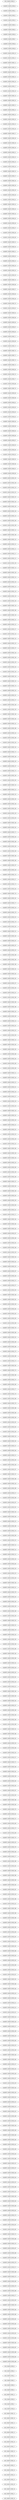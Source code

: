 graph GEO_GRAPH_DFS_R{
GEO_GRAPH_NODE_9 -- GILBERT_GRAPH_NODE_0;
GILBERT_GRAPH_NODE_0 -- GILBERT_GRAPH_NODE_1;
GILBERT_GRAPH_NODE_1 -- GILBERT_GRAPH_NODE_2;
GILBERT_GRAPH_NODE_2 -- GILBERT_GRAPH_NODE_3;
GILBERT_GRAPH_NODE_3 -- GILBERT_GRAPH_NODE_4;
GILBERT_GRAPH_NODE_4 -- GILBERT_GRAPH_NODE_5;
GILBERT_GRAPH_NODE_5 -- GILBERT_GRAPH_NODE_6;
GILBERT_GRAPH_NODE_6 -- GILBERT_GRAPH_NODE_7;
GILBERT_GRAPH_NODE_7 -- GILBERT_GRAPH_NODE_8;
GILBERT_GRAPH_NODE_8 -- GILBERT_GRAPH_NODE_9;
GILBERT_GRAPH_NODE_9 -- GILBERT_GRAPH_NODE_10;
GILBERT_GRAPH_NODE_10 -- GILBERT_GRAPH_NODE_11;
GILBERT_GRAPH_NODE_11 -- GILBERT_GRAPH_NODE_12;
GILBERT_GRAPH_NODE_12 -- GILBERT_GRAPH_NODE_13;
GILBERT_GRAPH_NODE_13 -- GILBERT_GRAPH_NODE_14;
GILBERT_GRAPH_NODE_14 -- GILBERT_GRAPH_NODE_15;
GILBERT_GRAPH_NODE_15 -- GILBERT_GRAPH_NODE_16;
GILBERT_GRAPH_NODE_16 -- GILBERT_GRAPH_NODE_17;
GILBERT_GRAPH_NODE_17 -- GILBERT_GRAPH_NODE_18;
GILBERT_GRAPH_NODE_18 -- GILBERT_GRAPH_NODE_19;
GILBERT_GRAPH_NODE_19 -- GILBERT_GRAPH_NODE_20;
GILBERT_GRAPH_NODE_20 -- GILBERT_GRAPH_NODE_21;
GILBERT_GRAPH_NODE_21 -- GILBERT_GRAPH_NODE_22;
GILBERT_GRAPH_NODE_22 -- GILBERT_GRAPH_NODE_23;
GILBERT_GRAPH_NODE_23 -- GILBERT_GRAPH_NODE_24;
GILBERT_GRAPH_NODE_24 -- GILBERT_GRAPH_NODE_25;
GILBERT_GRAPH_NODE_25 -- GILBERT_GRAPH_NODE_26;
GILBERT_GRAPH_NODE_26 -- GILBERT_GRAPH_NODE_27;
GILBERT_GRAPH_NODE_27 -- GILBERT_GRAPH_NODE_28;
GILBERT_GRAPH_NODE_28 -- GILBERT_GRAPH_NODE_29;
GILBERT_GRAPH_NODE_29 -- GILBERT_GRAPH_NODE_30;
GILBERT_GRAPH_NODE_30 -- GILBERT_GRAPH_NODE_31;
GILBERT_GRAPH_NODE_31 -- GILBERT_GRAPH_NODE_32;
GILBERT_GRAPH_NODE_32 -- GILBERT_GRAPH_NODE_33;
GILBERT_GRAPH_NODE_33 -- GILBERT_GRAPH_NODE_34;
GILBERT_GRAPH_NODE_34 -- GILBERT_GRAPH_NODE_35;
GILBERT_GRAPH_NODE_35 -- GILBERT_GRAPH_NODE_37;
GILBERT_GRAPH_NODE_37 -- GILBERT_GRAPH_NODE_36;
GILBERT_GRAPH_NODE_36 -- GILBERT_GRAPH_NODE_38;
GILBERT_GRAPH_NODE_38 -- GILBERT_GRAPH_NODE_39;
GILBERT_GRAPH_NODE_39 -- GILBERT_GRAPH_NODE_40;
GILBERT_GRAPH_NODE_40 -- GILBERT_GRAPH_NODE_41;
GILBERT_GRAPH_NODE_41 -- GILBERT_GRAPH_NODE_42;
GILBERT_GRAPH_NODE_42 -- GILBERT_GRAPH_NODE_43;
GILBERT_GRAPH_NODE_43 -- GILBERT_GRAPH_NODE_44;
GILBERT_GRAPH_NODE_44 -- GILBERT_GRAPH_NODE_45;
GILBERT_GRAPH_NODE_45 -- GILBERT_GRAPH_NODE_46;
GILBERT_GRAPH_NODE_46 -- GILBERT_GRAPH_NODE_47;
GILBERT_GRAPH_NODE_47 -- GILBERT_GRAPH_NODE_49;
GILBERT_GRAPH_NODE_49 -- GILBERT_GRAPH_NODE_48;
GILBERT_GRAPH_NODE_48 -- GILBERT_GRAPH_NODE_52;
GILBERT_GRAPH_NODE_52 -- GILBERT_GRAPH_NODE_50;
GILBERT_GRAPH_NODE_50 -- GILBERT_GRAPH_NODE_51;
GILBERT_GRAPH_NODE_51 -- GILBERT_GRAPH_NODE_63;
GILBERT_GRAPH_NODE_63 -- GILBERT_GRAPH_NODE_53;
GILBERT_GRAPH_NODE_53 -- GILBERT_GRAPH_NODE_59;
GILBERT_GRAPH_NODE_59 -- GILBERT_GRAPH_NODE_54;
GILBERT_GRAPH_NODE_54 -- GILBERT_GRAPH_NODE_56;
GILBERT_GRAPH_NODE_56 -- GILBERT_GRAPH_NODE_55;
GILBERT_GRAPH_NODE_55 -- GILBERT_GRAPH_NODE_68;
GILBERT_GRAPH_NODE_68 -- GILBERT_GRAPH_NODE_57;
GILBERT_GRAPH_NODE_57 -- GILBERT_GRAPH_NODE_60;
GILBERT_GRAPH_NODE_60 -- GILBERT_GRAPH_NODE_58;
GILBERT_GRAPH_NODE_58 -- GILBERT_GRAPH_NODE_78;
GILBERT_GRAPH_NODE_78 -- GILBERT_GRAPH_NODE_61;
GILBERT_GRAPH_NODE_61 -- GILBERT_GRAPH_NODE_62;
GILBERT_GRAPH_NODE_62 -- GILBERT_GRAPH_NODE_69;
GILBERT_GRAPH_NODE_69 -- GILBERT_GRAPH_NODE_64;
GILBERT_GRAPH_NODE_64 -- GILBERT_GRAPH_NODE_67;
GILBERT_GRAPH_NODE_67 -- GILBERT_GRAPH_NODE_65;
GILBERT_GRAPH_NODE_65 -- GILBERT_GRAPH_NODE_71;
GILBERT_GRAPH_NODE_71 -- GILBERT_GRAPH_NODE_66;
GILBERT_GRAPH_NODE_66 -- GILBERT_GRAPH_NODE_75;
GILBERT_GRAPH_NODE_75 -- GILBERT_GRAPH_NODE_70;
GILBERT_GRAPH_NODE_70 -- GILBERT_GRAPH_NODE_72;
GILBERT_GRAPH_NODE_72 -- GILBERT_GRAPH_NODE_74;
GILBERT_GRAPH_NODE_74 -- GILBERT_GRAPH_NODE_73;
GILBERT_GRAPH_NODE_73 -- GILBERT_GRAPH_NODE_94;
GILBERT_GRAPH_NODE_94 -- GILBERT_GRAPH_NODE_76;
GILBERT_GRAPH_NODE_76 -- GILBERT_GRAPH_NODE_77;
GILBERT_GRAPH_NODE_77 -- GILBERT_GRAPH_NODE_88;
GILBERT_GRAPH_NODE_88 -- GILBERT_GRAPH_NODE_79;
GILBERT_GRAPH_NODE_79 -- GILBERT_GRAPH_NODE_80;
GILBERT_GRAPH_NODE_80 -- GILBERT_GRAPH_NODE_96;
GILBERT_GRAPH_NODE_96 -- GILBERT_GRAPH_NODE_81;
GILBERT_GRAPH_NODE_81 -- GILBERT_GRAPH_NODE_83;
GILBERT_GRAPH_NODE_83 -- GILBERT_GRAPH_NODE_82;
GILBERT_GRAPH_NODE_82 -- GILBERT_GRAPH_NODE_91;
GILBERT_GRAPH_NODE_91 -- GILBERT_GRAPH_NODE_84;
GILBERT_GRAPH_NODE_84 -- GILBERT_GRAPH_NODE_89;
GILBERT_GRAPH_NODE_89 -- GILBERT_GRAPH_NODE_85;
GILBERT_GRAPH_NODE_85 -- GILBERT_GRAPH_NODE_86;
GILBERT_GRAPH_NODE_86 -- GILBERT_GRAPH_NODE_87;
GILBERT_GRAPH_NODE_87 -- GILBERT_GRAPH_NODE_95;
GILBERT_GRAPH_NODE_95 -- GILBERT_GRAPH_NODE_90;
GILBERT_GRAPH_NODE_90 -- GILBERT_GRAPH_NODE_92;
GILBERT_GRAPH_NODE_92 -- GILBERT_GRAPH_NODE_93;
GILBERT_GRAPH_NODE_93 -- GILBERT_GRAPH_NODE_98;
GILBERT_GRAPH_NODE_98 -- GILBERT_GRAPH_NODE_97;
GILBERT_GRAPH_NODE_97 -- GILBERT_GRAPH_NODE_99;
GILBERT_GRAPH_NODE_99 -- GILBERT_GRAPH_NODE_102;
GILBERT_GRAPH_NODE_102 -- GILBERT_GRAPH_NODE_100;
GILBERT_GRAPH_NODE_100 -- GILBERT_GRAPH_NODE_123;
GILBERT_GRAPH_NODE_123 -- GILBERT_GRAPH_NODE_101;
GILBERT_GRAPH_NODE_101 -- GILBERT_GRAPH_NODE_107;
GILBERT_GRAPH_NODE_107 -- GILBERT_GRAPH_NODE_103;
GILBERT_GRAPH_NODE_103 -- GILBERT_GRAPH_NODE_105;
GILBERT_GRAPH_NODE_105 -- GILBERT_GRAPH_NODE_104;
GILBERT_GRAPH_NODE_104 -- GILBERT_GRAPH_NODE_153;
GILBERT_GRAPH_NODE_153 -- GILBERT_GRAPH_NODE_106;
GILBERT_GRAPH_NODE_106 -- GILBERT_GRAPH_NODE_108;
GILBERT_GRAPH_NODE_108 -- GILBERT_GRAPH_NODE_121;
GILBERT_GRAPH_NODE_121 -- GILBERT_GRAPH_NODE_109;
GILBERT_GRAPH_NODE_109 -- GILBERT_GRAPH_NODE_110;
GILBERT_GRAPH_NODE_110 -- GILBERT_GRAPH_NODE_151;
GILBERT_GRAPH_NODE_151 -- GILBERT_GRAPH_NODE_111;
GILBERT_GRAPH_NODE_111 -- GILBERT_GRAPH_NODE_117;
GILBERT_GRAPH_NODE_117 -- GILBERT_GRAPH_NODE_112;
GILBERT_GRAPH_NODE_112 -- GILBERT_GRAPH_NODE_136;
GILBERT_GRAPH_NODE_136 -- GILBERT_GRAPH_NODE_113;
GILBERT_GRAPH_NODE_113 -- GILBERT_GRAPH_NODE_128;
GILBERT_GRAPH_NODE_128 -- GILBERT_GRAPH_NODE_114;
GILBERT_GRAPH_NODE_114 -- GILBERT_GRAPH_NODE_154;
GILBERT_GRAPH_NODE_154 -- GILBERT_GRAPH_NODE_115;
GILBERT_GRAPH_NODE_115 -- GILBERT_GRAPH_NODE_119;
GILBERT_GRAPH_NODE_119 -- GILBERT_GRAPH_NODE_116;
GILBERT_GRAPH_NODE_116 -- GILBERT_GRAPH_NODE_156;
GILBERT_GRAPH_NODE_156 -- GILBERT_GRAPH_NODE_118;
GILBERT_GRAPH_NODE_118 -- GILBERT_GRAPH_NODE_186;
GILBERT_GRAPH_NODE_186 -- GILBERT_GRAPH_NODE_120;
GILBERT_GRAPH_NODE_120 -- GILBERT_GRAPH_NODE_131;
GILBERT_GRAPH_NODE_131 -- GILBERT_GRAPH_NODE_122;
GILBERT_GRAPH_NODE_122 -- GILBERT_GRAPH_NODE_127;
GILBERT_GRAPH_NODE_127 -- GILBERT_GRAPH_NODE_124;
GILBERT_GRAPH_NODE_124 -- GILBERT_GRAPH_NODE_133;
GILBERT_GRAPH_NODE_133 -- GILBERT_GRAPH_NODE_125;
GILBERT_GRAPH_NODE_125 -- GILBERT_GRAPH_NODE_157;
GILBERT_GRAPH_NODE_157 -- GILBERT_GRAPH_NODE_126;
GILBERT_GRAPH_NODE_126 -- GILBERT_GRAPH_NODE_138;
GILBERT_GRAPH_NODE_138 -- GILBERT_GRAPH_NODE_129;
GILBERT_GRAPH_NODE_129 -- GILBERT_GRAPH_NODE_143;
GILBERT_GRAPH_NODE_143 -- GILBERT_GRAPH_NODE_130;
GILBERT_GRAPH_NODE_130 -- GILBERT_GRAPH_NODE_134;
GILBERT_GRAPH_NODE_134 -- GILBERT_GRAPH_NODE_132;
GILBERT_GRAPH_NODE_132 -- GILBERT_GRAPH_NODE_174;
GILBERT_GRAPH_NODE_174 -- GILBERT_GRAPH_NODE_135;
GILBERT_GRAPH_NODE_135 -- GILBERT_GRAPH_NODE_161;
GILBERT_GRAPH_NODE_161 -- GILBERT_GRAPH_NODE_137;
GILBERT_GRAPH_NODE_137 -- GILBERT_GRAPH_NODE_149;
GILBERT_GRAPH_NODE_149 -- GILBERT_GRAPH_NODE_139;
GILBERT_GRAPH_NODE_139 -- GILBERT_GRAPH_NODE_140;
GILBERT_GRAPH_NODE_140 -- GILBERT_GRAPH_NODE_165;
GILBERT_GRAPH_NODE_165 -- GILBERT_GRAPH_NODE_141;
GILBERT_GRAPH_NODE_141 -- GILBERT_GRAPH_NODE_188;
GILBERT_GRAPH_NODE_188 -- GILBERT_GRAPH_NODE_142;
GILBERT_GRAPH_NODE_142 -- GILBERT_GRAPH_NODE_169;
GILBERT_GRAPH_NODE_169 -- GILBERT_GRAPH_NODE_144;
GILBERT_GRAPH_NODE_144 -- GILBERT_GRAPH_NODE_145;
GILBERT_GRAPH_NODE_145 -- GILBERT_GRAPH_NODE_172;
GILBERT_GRAPH_NODE_172 -- GILBERT_GRAPH_NODE_146;
GILBERT_GRAPH_NODE_146 -- GILBERT_GRAPH_NODE_150;
GILBERT_GRAPH_NODE_150 -- GILBERT_GRAPH_NODE_147;
GILBERT_GRAPH_NODE_147 -- GILBERT_GRAPH_NODE_175;
GILBERT_GRAPH_NODE_175 -- GILBERT_GRAPH_NODE_148;
GILBERT_GRAPH_NODE_148 -- GILBERT_GRAPH_NODE_185;
GILBERT_GRAPH_NODE_185 -- GILBERT_GRAPH_NODE_152;
GILBERT_GRAPH_NODE_152 -- GILBERT_GRAPH_NODE_213;
GILBERT_GRAPH_NODE_213 -- GILBERT_GRAPH_NODE_155;
GILBERT_GRAPH_NODE_155 -- GILBERT_GRAPH_NODE_193;
GILBERT_GRAPH_NODE_193 -- GILBERT_GRAPH_NODE_158;
GILBERT_GRAPH_NODE_158 -- GILBERT_GRAPH_NODE_194;
GILBERT_GRAPH_NODE_194 -- GILBERT_GRAPH_NODE_159;
GILBERT_GRAPH_NODE_159 -- GILBERT_GRAPH_NODE_203;
GILBERT_GRAPH_NODE_203 -- GILBERT_GRAPH_NODE_160;
GILBERT_GRAPH_NODE_160 -- GILBERT_GRAPH_NODE_162;
GILBERT_GRAPH_NODE_162 -- GILBERT_GRAPH_NODE_171;
GILBERT_GRAPH_NODE_171 -- GILBERT_GRAPH_NODE_163;
GILBERT_GRAPH_NODE_163 -- GILBERT_GRAPH_NODE_168;
GILBERT_GRAPH_NODE_168 -- GILBERT_GRAPH_NODE_164;
GILBERT_GRAPH_NODE_164 -- GILBERT_GRAPH_NODE_184;
GILBERT_GRAPH_NODE_184 -- GILBERT_GRAPH_NODE_166;
GILBERT_GRAPH_NODE_166 -- GILBERT_GRAPH_NODE_180;
GILBERT_GRAPH_NODE_180 -- GILBERT_GRAPH_NODE_167;
GILBERT_GRAPH_NODE_167 -- GILBERT_GRAPH_NODE_230;
GILBERT_GRAPH_NODE_230 -- GILBERT_GRAPH_NODE_170;
GILBERT_GRAPH_NODE_170 -- GILBERT_GRAPH_NODE_217;
GILBERT_GRAPH_NODE_217 -- GILBERT_GRAPH_NODE_173;
GILBERT_GRAPH_NODE_173 -- GILBERT_GRAPH_NODE_243;
GILBERT_GRAPH_NODE_243 -- GILBERT_GRAPH_NODE_176;
GILBERT_GRAPH_NODE_176 -- GILBERT_GRAPH_NODE_181;
GILBERT_GRAPH_NODE_181 -- GILBERT_GRAPH_NODE_177;
GILBERT_GRAPH_NODE_177 -- GILBERT_GRAPH_NODE_210;
GILBERT_GRAPH_NODE_210 -- GILBERT_GRAPH_NODE_178;
GILBERT_GRAPH_NODE_178 -- GILBERT_GRAPH_NODE_232;
GILBERT_GRAPH_NODE_232 -- GILBERT_GRAPH_NODE_179;
GILBERT_GRAPH_NODE_179 -- GILBERT_GRAPH_NODE_182;
GILBERT_GRAPH_NODE_182 -- GILBERT_GRAPH_NODE_231;
GILBERT_GRAPH_NODE_231 -- GILBERT_GRAPH_NODE_183;
GILBERT_GRAPH_NODE_183 -- GILBERT_GRAPH_NODE_207;
GILBERT_GRAPH_NODE_207 -- GILBERT_GRAPH_NODE_187;
GILBERT_GRAPH_NODE_187 -- GILBERT_GRAPH_NODE_252;
GILBERT_GRAPH_NODE_252 -- GILBERT_GRAPH_NODE_189;
GILBERT_GRAPH_NODE_189 -- GILBERT_GRAPH_NODE_190;
GILBERT_GRAPH_NODE_190 -- GILBERT_GRAPH_NODE_199;
GILBERT_GRAPH_NODE_199 -- GILBERT_GRAPH_NODE_191;
GILBERT_GRAPH_NODE_191 -- GILBERT_GRAPH_NODE_202;
GILBERT_GRAPH_NODE_202 -- GILBERT_GRAPH_NODE_192;
GILBERT_GRAPH_NODE_192 -- GILBERT_GRAPH_NODE_197;
GILBERT_GRAPH_NODE_197 -- GILBERT_GRAPH_NODE_195;
GILBERT_GRAPH_NODE_195 -- GILBERT_GRAPH_NODE_247;
GILBERT_GRAPH_NODE_247 -- GILBERT_GRAPH_NODE_196;
GILBERT_GRAPH_NODE_196 -- GILBERT_GRAPH_NODE_206;
GILBERT_GRAPH_NODE_206 -- GILBERT_GRAPH_NODE_198;
GILBERT_GRAPH_NODE_198 -- GILBERT_GRAPH_NODE_235;
GILBERT_GRAPH_NODE_235 -- GILBERT_GRAPH_NODE_200;
GILBERT_GRAPH_NODE_200 -- GILBERT_GRAPH_NODE_214;
GILBERT_GRAPH_NODE_214 -- GILBERT_GRAPH_NODE_201;
GILBERT_GRAPH_NODE_201 -- GILBERT_GRAPH_NODE_222;
GILBERT_GRAPH_NODE_222 -- GILBERT_GRAPH_NODE_204;
GILBERT_GRAPH_NODE_204 -- GILBERT_GRAPH_NODE_215;
GILBERT_GRAPH_NODE_215 -- GILBERT_GRAPH_NODE_205;
GILBERT_GRAPH_NODE_205 -- GILBERT_GRAPH_NODE_226;
GILBERT_GRAPH_NODE_226 -- GILBERT_GRAPH_NODE_208;
GILBERT_GRAPH_NODE_208 -- GILBERT_GRAPH_NODE_250;
GILBERT_GRAPH_NODE_250 -- GILBERT_GRAPH_NODE_209;
GILBERT_GRAPH_NODE_209 -- GILBERT_GRAPH_NODE_240;
GILBERT_GRAPH_NODE_240 -- GILBERT_GRAPH_NODE_211;
GILBERT_GRAPH_NODE_211 -- GILBERT_GRAPH_NODE_224;
GILBERT_GRAPH_NODE_224 -- GILBERT_GRAPH_NODE_212;
GILBERT_GRAPH_NODE_212 -- GILBERT_GRAPH_NODE_251;
GILBERT_GRAPH_NODE_251 -- GILBERT_GRAPH_NODE_216;
GILBERT_GRAPH_NODE_216 -- GILBERT_GRAPH_NODE_227;
GILBERT_GRAPH_NODE_227 -- GILBERT_GRAPH_NODE_218;
GILBERT_GRAPH_NODE_218 -- GILBERT_GRAPH_NODE_324;
GILBERT_GRAPH_NODE_324 -- GILBERT_GRAPH_NODE_219;
GILBERT_GRAPH_NODE_219 -- GILBERT_GRAPH_NODE_242;
GILBERT_GRAPH_NODE_242 -- GILBERT_GRAPH_NODE_220;
GILBERT_GRAPH_NODE_220 -- GILBERT_GRAPH_NODE_221;
GILBERT_GRAPH_NODE_221 -- GILBERT_GRAPH_NODE_253;
GILBERT_GRAPH_NODE_253 -- GILBERT_GRAPH_NODE_223;
GILBERT_GRAPH_NODE_223 -- GILBERT_GRAPH_NODE_229;
GILBERT_GRAPH_NODE_229 -- GILBERT_GRAPH_NODE_225;
GILBERT_GRAPH_NODE_225 -- GILBERT_GRAPH_NODE_284;
GILBERT_GRAPH_NODE_284 -- GILBERT_GRAPH_NODE_228;
GILBERT_GRAPH_NODE_228 -- GILBERT_GRAPH_NODE_234;
GILBERT_GRAPH_NODE_234 -- GILBERT_GRAPH_NODE_233;
GILBERT_GRAPH_NODE_233 -- GILBERT_GRAPH_NODE_260;
GILBERT_GRAPH_NODE_260 -- GILBERT_GRAPH_NODE_236;
GILBERT_GRAPH_NODE_236 -- GILBERT_GRAPH_NODE_249;
GILBERT_GRAPH_NODE_249 -- GILBERT_GRAPH_NODE_237;
GILBERT_GRAPH_NODE_237 -- GILBERT_GRAPH_NODE_265;
GILBERT_GRAPH_NODE_265 -- GILBERT_GRAPH_NODE_238;
GILBERT_GRAPH_NODE_238 -- GILBERT_GRAPH_NODE_303;
GILBERT_GRAPH_NODE_303 -- GILBERT_GRAPH_NODE_239;
GILBERT_GRAPH_NODE_239 -- GILBERT_GRAPH_NODE_264;
GILBERT_GRAPH_NODE_264 -- GILBERT_GRAPH_NODE_241;
GILBERT_GRAPH_NODE_241 -- GILBERT_GRAPH_NODE_271;
GILBERT_GRAPH_NODE_271 -- GILBERT_GRAPH_NODE_244;
GILBERT_GRAPH_NODE_244 -- GILBERT_GRAPH_NODE_285;
GILBERT_GRAPH_NODE_285 -- GILBERT_GRAPH_NODE_245;
GILBERT_GRAPH_NODE_245 -- GILBERT_GRAPH_NODE_267;
GILBERT_GRAPH_NODE_267 -- GILBERT_GRAPH_NODE_246;
GILBERT_GRAPH_NODE_246 -- GILBERT_GRAPH_NODE_291;
GILBERT_GRAPH_NODE_291 -- GILBERT_GRAPH_NODE_248;
GILBERT_GRAPH_NODE_248 -- GILBERT_GRAPH_NODE_334;
GILBERT_GRAPH_NODE_334 -- GILBERT_GRAPH_NODE_254;
GILBERT_GRAPH_NODE_254 -- GILBERT_GRAPH_NODE_261;
GILBERT_GRAPH_NODE_261 -- GILBERT_GRAPH_NODE_255;
GILBERT_GRAPH_NODE_255 -- GILBERT_GRAPH_NODE_287;
GILBERT_GRAPH_NODE_287 -- GILBERT_GRAPH_NODE_256;
GILBERT_GRAPH_NODE_256 -- GILBERT_GRAPH_NODE_272;
GILBERT_GRAPH_NODE_272 -- GILBERT_GRAPH_NODE_257;
GILBERT_GRAPH_NODE_257 -- GILBERT_GRAPH_NODE_305;
GILBERT_GRAPH_NODE_305 -- GILBERT_GRAPH_NODE_258;
GILBERT_GRAPH_NODE_258 -- GILBERT_GRAPH_NODE_262;
GILBERT_GRAPH_NODE_262 -- GILBERT_GRAPH_NODE_259;
GILBERT_GRAPH_NODE_259 -- GILBERT_GRAPH_NODE_282;
GILBERT_GRAPH_NODE_282 -- GILBERT_GRAPH_NODE_263;
GILBERT_GRAPH_NODE_263 -- GILBERT_GRAPH_NODE_293;
GILBERT_GRAPH_NODE_293 -- GILBERT_GRAPH_NODE_266;
GILBERT_GRAPH_NODE_266 -- GILBERT_GRAPH_NODE_276;
GILBERT_GRAPH_NODE_276 -- GILBERT_GRAPH_NODE_268;
GILBERT_GRAPH_NODE_268 -- GILBERT_GRAPH_NODE_332;
GILBERT_GRAPH_NODE_332 -- GILBERT_GRAPH_NODE_269;
GILBERT_GRAPH_NODE_269 -- GILBERT_GRAPH_NODE_286;
GILBERT_GRAPH_NODE_286 -- GILBERT_GRAPH_NODE_270;
GILBERT_GRAPH_NODE_270 -- GILBERT_GRAPH_NODE_289;
GILBERT_GRAPH_NODE_289 -- GILBERT_GRAPH_NODE_273;
GILBERT_GRAPH_NODE_273 -- GILBERT_GRAPH_NODE_365;
GILBERT_GRAPH_NODE_365 -- GILBERT_GRAPH_NODE_274;
GILBERT_GRAPH_NODE_274 -- GILBERT_GRAPH_NODE_296;
GILBERT_GRAPH_NODE_296 -- GILBERT_GRAPH_NODE_275;
GILBERT_GRAPH_NODE_275 -- GILBERT_GRAPH_NODE_290;
GILBERT_GRAPH_NODE_290 -- GILBERT_GRAPH_NODE_277;
GILBERT_GRAPH_NODE_277 -- GILBERT_GRAPH_NODE_278;
GILBERT_GRAPH_NODE_278 -- GILBERT_GRAPH_NODE_308;
GILBERT_GRAPH_NODE_308 -- GILBERT_GRAPH_NODE_279;
GILBERT_GRAPH_NODE_279 -- GILBERT_GRAPH_NODE_288;
GILBERT_GRAPH_NODE_288 -- GILBERT_GRAPH_NODE_280;
GILBERT_GRAPH_NODE_280 -- GILBERT_GRAPH_NODE_336;
GILBERT_GRAPH_NODE_336 -- GILBERT_GRAPH_NODE_281;
GILBERT_GRAPH_NODE_281 -- GILBERT_GRAPH_NODE_302;
GILBERT_GRAPH_NODE_302 -- GILBERT_GRAPH_NODE_283;
GILBERT_GRAPH_NODE_283 -- GILBERT_GRAPH_NODE_310;
GILBERT_GRAPH_NODE_310 -- GILBERT_GRAPH_NODE_292;
GILBERT_GRAPH_NODE_292 -- GILBERT_GRAPH_NODE_327;
GILBERT_GRAPH_NODE_327 -- GILBERT_GRAPH_NODE_294;
GILBERT_GRAPH_NODE_294 -- GILBERT_GRAPH_NODE_311;
GILBERT_GRAPH_NODE_311 -- GILBERT_GRAPH_NODE_295;
GILBERT_GRAPH_NODE_295 -- GILBERT_GRAPH_NODE_328;
GILBERT_GRAPH_NODE_328 -- GILBERT_GRAPH_NODE_297;
GILBERT_GRAPH_NODE_297 -- GILBERT_GRAPH_NODE_337;
GILBERT_GRAPH_NODE_337 -- GILBERT_GRAPH_NODE_298;
GILBERT_GRAPH_NODE_298 -- GILBERT_GRAPH_NODE_318;
GILBERT_GRAPH_NODE_318 -- GILBERT_GRAPH_NODE_299;
GILBERT_GRAPH_NODE_299 -- GILBERT_GRAPH_NODE_317;
GILBERT_GRAPH_NODE_317 -- GILBERT_GRAPH_NODE_300;
GILBERT_GRAPH_NODE_300 -- GILBERT_GRAPH_NODE_307;
GILBERT_GRAPH_NODE_307 -- GILBERT_GRAPH_NODE_301;
GILBERT_GRAPH_NODE_301 -- GILBERT_GRAPH_NODE_335;
GILBERT_GRAPH_NODE_335 -- GILBERT_GRAPH_NODE_304;
GILBERT_GRAPH_NODE_304 -- GILBERT_GRAPH_NODE_315;
GILBERT_GRAPH_NODE_315 -- GILBERT_GRAPH_NODE_306;
GILBERT_GRAPH_NODE_306 -- GILBERT_GRAPH_NODE_374;
GILBERT_GRAPH_NODE_374 -- GILBERT_GRAPH_NODE_309;
GILBERT_GRAPH_NODE_309 -- GILBERT_GRAPH_NODE_322;
GILBERT_GRAPH_NODE_322 -- GILBERT_GRAPH_NODE_312;
GILBERT_GRAPH_NODE_312 -- GILBERT_GRAPH_NODE_314;
GILBERT_GRAPH_NODE_314 -- GILBERT_GRAPH_NODE_313;
GILBERT_GRAPH_NODE_313 -- GILBERT_GRAPH_NODE_316;
GILBERT_GRAPH_NODE_316 -- GILBERT_GRAPH_NODE_405;
GILBERT_GRAPH_NODE_405 -- GILBERT_GRAPH_NODE_319;
GILBERT_GRAPH_NODE_319 -- GILBERT_GRAPH_NODE_323;
GILBERT_GRAPH_NODE_323 -- GILBERT_GRAPH_NODE_320;
GILBERT_GRAPH_NODE_320 -- GILBERT_GRAPH_NODE_326;
GILBERT_GRAPH_NODE_326 -- GILBERT_GRAPH_NODE_321;
GILBERT_GRAPH_NODE_321 -- GILBERT_GRAPH_NODE_378;
GILBERT_GRAPH_NODE_378 -- GILBERT_GRAPH_NODE_325;
GILBERT_GRAPH_NODE_325 -- GILBERT_GRAPH_NODE_350;
GILBERT_GRAPH_NODE_350 -- GILBERT_GRAPH_NODE_329;
GILBERT_GRAPH_NODE_329 -- GILBERT_GRAPH_NODE_348;
GILBERT_GRAPH_NODE_348 -- GILBERT_GRAPH_NODE_330;
GILBERT_GRAPH_NODE_330 -- GILBERT_GRAPH_NODE_353;
GILBERT_GRAPH_NODE_353 -- GILBERT_GRAPH_NODE_331;
GILBERT_GRAPH_NODE_331 -- GILBERT_GRAPH_NODE_379;
GILBERT_GRAPH_NODE_379 -- GILBERT_GRAPH_NODE_333;
GILBERT_GRAPH_NODE_333 -- GILBERT_GRAPH_NODE_339;
GILBERT_GRAPH_NODE_339 -- GILBERT_GRAPH_NODE_338;
GILBERT_GRAPH_NODE_338 -- GILBERT_GRAPH_NODE_380;
GILBERT_GRAPH_NODE_380 -- GILBERT_GRAPH_NODE_340;
GILBERT_GRAPH_NODE_340 -- GILBERT_GRAPH_NODE_360;
GILBERT_GRAPH_NODE_360 -- GILBERT_GRAPH_NODE_341;
GILBERT_GRAPH_NODE_341 -- GILBERT_GRAPH_NODE_418;
GILBERT_GRAPH_NODE_418 -- GILBERT_GRAPH_NODE_342;
GILBERT_GRAPH_NODE_342 -- GILBERT_GRAPH_NODE_391;
GILBERT_GRAPH_NODE_391 -- GILBERT_GRAPH_NODE_343;
GILBERT_GRAPH_NODE_343 -- GILBERT_GRAPH_NODE_412;
GILBERT_GRAPH_NODE_412 -- GILBERT_GRAPH_NODE_344;
GILBERT_GRAPH_NODE_344 -- GILBERT_GRAPH_NODE_393;
GILBERT_GRAPH_NODE_393 -- GILBERT_GRAPH_NODE_345;
GILBERT_GRAPH_NODE_345 -- GILBERT_GRAPH_NODE_347;
GILBERT_GRAPH_NODE_347 -- GILBERT_GRAPH_NODE_346;
GILBERT_GRAPH_NODE_346 -- GILBERT_GRAPH_NODE_356;
GILBERT_GRAPH_NODE_356 -- GILBERT_GRAPH_NODE_349;
GILBERT_GRAPH_NODE_349 -- GILBERT_GRAPH_NODE_369;
GILBERT_GRAPH_NODE_369 -- GILBERT_GRAPH_NODE_351;
GILBERT_GRAPH_NODE_351 -- GILBERT_GRAPH_NODE_368;
GILBERT_GRAPH_NODE_368 -- GILBERT_GRAPH_NODE_352;
GILBERT_GRAPH_NODE_352 -- GILBERT_GRAPH_NODE_354;
GILBERT_GRAPH_NODE_354 -- GILBERT_GRAPH_NODE_364;
GILBERT_GRAPH_NODE_364 -- GILBERT_GRAPH_NODE_355;
GILBERT_GRAPH_NODE_355 -- GILBERT_GRAPH_NODE_357;
GILBERT_GRAPH_NODE_357 -- GILBERT_GRAPH_NODE_371;
GILBERT_GRAPH_NODE_371 -- GILBERT_GRAPH_NODE_358;
GILBERT_GRAPH_NODE_358 -- GILBERT_GRAPH_NODE_361;
GILBERT_GRAPH_NODE_361 -- GILBERT_GRAPH_NODE_359;
GILBERT_GRAPH_NODE_359 -- GILBERT_GRAPH_NODE_382;
GILBERT_GRAPH_NODE_382 -- GILBERT_GRAPH_NODE_362;
GILBERT_GRAPH_NODE_362 -- GILBERT_GRAPH_NODE_367;
GILBERT_GRAPH_NODE_367 -- GILBERT_GRAPH_NODE_363;
GILBERT_GRAPH_NODE_363 -- GILBERT_GRAPH_NODE_366;
GILBERT_GRAPH_NODE_366 -- GILBERT_GRAPH_NODE_383;
GILBERT_GRAPH_NODE_383 -- GILBERT_GRAPH_NODE_370;
GILBERT_GRAPH_NODE_370 -- GILBERT_GRAPH_NODE_401;
GILBERT_GRAPH_NODE_401 -- GILBERT_GRAPH_NODE_372;
GILBERT_GRAPH_NODE_372 -- GILBERT_GRAPH_NODE_400;
GILBERT_GRAPH_NODE_400 -- GILBERT_GRAPH_NODE_373;
GILBERT_GRAPH_NODE_373 -- GILBERT_GRAPH_NODE_409;
GILBERT_GRAPH_NODE_409 -- GILBERT_GRAPH_NODE_375;
GILBERT_GRAPH_NODE_375 -- GILBERT_GRAPH_NODE_425;
GILBERT_GRAPH_NODE_425 -- GILBERT_GRAPH_NODE_376;
GILBERT_GRAPH_NODE_376 -- GILBERT_GRAPH_NODE_394;
GILBERT_GRAPH_NODE_394 -- GILBERT_GRAPH_NODE_377;
GILBERT_GRAPH_NODE_377 -- GILBERT_GRAPH_NODE_398;
GILBERT_GRAPH_NODE_398 -- GILBERT_GRAPH_NODE_381;
GILBERT_GRAPH_NODE_381 -- GILBERT_GRAPH_NODE_384;
GILBERT_GRAPH_NODE_384 -- GILBERT_GRAPH_NODE_386;
GILBERT_GRAPH_NODE_386 -- GILBERT_GRAPH_NODE_385;
GILBERT_GRAPH_NODE_385 -- GILBERT_GRAPH_NODE_392;
GILBERT_GRAPH_NODE_392 -- GILBERT_GRAPH_NODE_387;
GILBERT_GRAPH_NODE_387 -- GILBERT_GRAPH_NODE_416;
GILBERT_GRAPH_NODE_416 -- GILBERT_GRAPH_NODE_388;
GILBERT_GRAPH_NODE_388 -- GILBERT_GRAPH_NODE_422;
GILBERT_GRAPH_NODE_422 -- GILBERT_GRAPH_NODE_389;
GILBERT_GRAPH_NODE_389 -- GILBERT_GRAPH_NODE_396;
GILBERT_GRAPH_NODE_396 -- GILBERT_GRAPH_NODE_390;
GILBERT_GRAPH_NODE_390 -- GILBERT_GRAPH_NODE_399;
GILBERT_GRAPH_NODE_399 -- GILBERT_GRAPH_NODE_395;
GILBERT_GRAPH_NODE_395 -- GILBERT_GRAPH_NODE_404;
GILBERT_GRAPH_NODE_404 -- GILBERT_GRAPH_NODE_397;
GILBERT_GRAPH_NODE_397 -- GILBERT_GRAPH_NODE_415;
GILBERT_GRAPH_NODE_415 -- GILBERT_GRAPH_NODE_402;
GILBERT_GRAPH_NODE_402 -- GILBERT_GRAPH_NODE_468;
GILBERT_GRAPH_NODE_468 -- GILBERT_GRAPH_NODE_403;
GILBERT_GRAPH_NODE_403 -- GILBERT_GRAPH_NODE_442;
GILBERT_GRAPH_NODE_442 -- GILBERT_GRAPH_NODE_406;
GILBERT_GRAPH_NODE_406 -- GILBERT_GRAPH_NODE_424;
GILBERT_GRAPH_NODE_424 -- GILBERT_GRAPH_NODE_407;
GILBERT_GRAPH_NODE_407 -- GILBERT_GRAPH_NODE_455;
GILBERT_GRAPH_NODE_455 -- GILBERT_GRAPH_NODE_408;
GILBERT_GRAPH_NODE_408 -- GILBERT_GRAPH_NODE_444;
GILBERT_GRAPH_NODE_444 -- GILBERT_GRAPH_NODE_410;
GILBERT_GRAPH_NODE_410 -- GILBERT_GRAPH_NODE_434;
GILBERT_GRAPH_NODE_434 -- GILBERT_GRAPH_NODE_411;
GILBERT_GRAPH_NODE_411 -- GILBERT_GRAPH_NODE_413;
GILBERT_GRAPH_NODE_413 -- GILBERT_GRAPH_NODE_421;
GILBERT_GRAPH_NODE_421 -- GILBERT_GRAPH_NODE_414;
GILBERT_GRAPH_NODE_414 -- GILBERT_GRAPH_NODE_420;
GILBERT_GRAPH_NODE_420 -- GILBERT_GRAPH_NODE_417;
GILBERT_GRAPH_NODE_417 -- GILBERT_GRAPH_NODE_438;
GILBERT_GRAPH_NODE_438 -- GILBERT_GRAPH_NODE_419;
GILBERT_GRAPH_NODE_419 -- GILBERT_GRAPH_NODE_464;
GILBERT_GRAPH_NODE_464 -- GILBERT_GRAPH_NODE_423;
GILBERT_GRAPH_NODE_423 -- GILBERT_GRAPH_NODE_436;
GILBERT_GRAPH_NODE_436 -- GILBERT_GRAPH_NODE_426;
GILBERT_GRAPH_NODE_426 -- GILBERT_GRAPH_NODE_446;
GILBERT_GRAPH_NODE_446 -- GILBERT_GRAPH_NODE_427;
GILBERT_GRAPH_NODE_427 -- GILBERT_GRAPH_NODE_433;
GILBERT_GRAPH_NODE_433 -- GILBERT_GRAPH_NODE_428;
GILBERT_GRAPH_NODE_428 -- GILBERT_GRAPH_NODE_437;
GILBERT_GRAPH_NODE_437 -- GILBERT_GRAPH_NODE_429;
GILBERT_GRAPH_NODE_429 -- GILBERT_GRAPH_NODE_445;
GILBERT_GRAPH_NODE_445 -- GILBERT_GRAPH_NODE_430;
GILBERT_GRAPH_NODE_430 -- GILBERT_GRAPH_NODE_451;
GILBERT_GRAPH_NODE_451 -- GILBERT_GRAPH_NODE_431;
GILBERT_GRAPH_NODE_431 -- GILBERT_GRAPH_NODE_475;
GILBERT_GRAPH_NODE_475 -- GILBERT_GRAPH_NODE_432;
GILBERT_GRAPH_NODE_432 -- GILBERT_GRAPH_NODE_448;
GILBERT_GRAPH_NODE_448 -- GILBERT_GRAPH_NODE_435;
GILBERT_GRAPH_NODE_435 -- GILBERT_GRAPH_NODE_439;
GILBERT_GRAPH_NODE_439 -- GILBERT_GRAPH_NODE_458;
GILBERT_GRAPH_NODE_458 -- GILBERT_GRAPH_NODE_440;
GILBERT_GRAPH_NODE_440 -- GILBERT_GRAPH_NODE_456;
GILBERT_GRAPH_NODE_456 -- GILBERT_GRAPH_NODE_441;
GILBERT_GRAPH_NODE_441 -- GILBERT_GRAPH_NODE_449;
GILBERT_GRAPH_NODE_449 -- GILBERT_GRAPH_NODE_443;
GILBERT_GRAPH_NODE_443 -- GILBERT_GRAPH_NODE_486;
GILBERT_GRAPH_NODE_486 -- GILBERT_GRAPH_NODE_447;
GILBERT_GRAPH_NODE_447 -- GILBERT_GRAPH_NODE_457;
GILBERT_GRAPH_NODE_457 -- GILBERT_GRAPH_NODE_450;
GILBERT_GRAPH_NODE_450 -- GILBERT_GRAPH_NODE_454;
GILBERT_GRAPH_NODE_454 -- GILBERT_GRAPH_NODE_452;
GILBERT_GRAPH_NODE_452 -- GILBERT_GRAPH_NODE_490;
GILBERT_GRAPH_NODE_490 -- GILBERT_GRAPH_NODE_453;
GILBERT_GRAPH_NODE_453 -- GILBERT_GRAPH_NODE_459;
GILBERT_GRAPH_NODE_459 -- GILBERT_GRAPH_NODE_463;
GILBERT_GRAPH_NODE_463 -- GILBERT_GRAPH_NODE_460;
GILBERT_GRAPH_NODE_460 -- GILBERT_GRAPH_NODE_461;
GILBERT_GRAPH_NODE_461 -- GILBERT_GRAPH_NODE_474;
GILBERT_GRAPH_NODE_474 -- GILBERT_GRAPH_NODE_462;
GILBERT_GRAPH_NODE_462 -- GILBERT_GRAPH_NODE_497;
GILBERT_GRAPH_NODE_497 -- GILBERT_GRAPH_NODE_465;
GILBERT_GRAPH_NODE_465 -- GILBERT_GRAPH_NODE_472;
GILBERT_GRAPH_NODE_472 -- GILBERT_GRAPH_NODE_466;
GILBERT_GRAPH_NODE_466 -- GILBERT_GRAPH_NODE_470;
GILBERT_GRAPH_NODE_470 -- GILBERT_GRAPH_NODE_467;
GILBERT_GRAPH_NODE_467 -- GILBERT_GRAPH_NODE_496;
GILBERT_GRAPH_NODE_496 -- GILBERT_GRAPH_NODE_469;
GILBERT_GRAPH_NODE_469 -- GILBERT_GRAPH_NODE_479;
GILBERT_GRAPH_NODE_479 -- GILBERT_GRAPH_NODE_471;
GILBERT_GRAPH_NODE_471 -- GILBERT_GRAPH_NODE_489;
GILBERT_GRAPH_NODE_489 -- GILBERT_GRAPH_NODE_473;
GILBERT_GRAPH_NODE_473 -- GILBERT_GRAPH_NODE_485;
GILBERT_GRAPH_NODE_485 -- GILBERT_GRAPH_NODE_476;
GILBERT_GRAPH_NODE_476 -- GILBERT_GRAPH_NODE_498;
GILBERT_GRAPH_NODE_498 -- GILBERT_GRAPH_NODE_477;
GILBERT_GRAPH_NODE_477 -- GILBERT_GRAPH_NODE_493;
GILBERT_GRAPH_NODE_493 -- GILBERT_GRAPH_NODE_478;
GILBERT_GRAPH_NODE_478 -- GILBERT_GRAPH_NODE_494;
GILBERT_GRAPH_NODE_494 -- GILBERT_GRAPH_NODE_480;
GILBERT_GRAPH_NODE_480 -- GILBERT_GRAPH_NODE_481;
GILBERT_GRAPH_NODE_481 -- GILBERT_GRAPH_NODE_482;
GILBERT_GRAPH_NODE_482 -- GILBERT_GRAPH_NODE_483;
GILBERT_GRAPH_NODE_483 -- GILBERT_GRAPH_NODE_491;
GILBERT_GRAPH_NODE_491 -- GILBERT_GRAPH_NODE_484;
GILBERT_GRAPH_NODE_484 -- GILBERT_GRAPH_NODE_495;
GILBERT_GRAPH_NODE_495 -- GILBERT_GRAPH_NODE_487;
GILBERT_GRAPH_NODE_487 -- GILBERT_GRAPH_NODE_488;
GILBERT_GRAPH_NODE_488 -- GILBERT_GRAPH_NODE_492;
GILBERT_GRAPH_NODE_492 -- GILBERT_GRAPH_NODE_499;
GILBERT_GRAPH_NODE_499 -- GEO_GRAPH_NODE_0;
GEO_GRAPH_NODE_0 -- GEO_GRAPH_NODE_2;
GEO_GRAPH_NODE_2 -- GEO_GRAPH_NODE_1;
GEO_GRAPH_NODE_1 -- GEO_GRAPH_NODE_3;
GEO_GRAPH_NODE_3 -- GEO_GRAPH_NODE_4;
GEO_GRAPH_NODE_4 -- GEO_GRAPH_NODE_5;
GEO_GRAPH_NODE_5 -- GEO_GRAPH_NODE_11;
GEO_GRAPH_NODE_11 -- GEO_GRAPH_NODE_6;
GEO_GRAPH_NODE_6 -- GEO_GRAPH_NODE_7;
GEO_GRAPH_NODE_7 -- GEO_GRAPH_NODE_8;
GEO_GRAPH_NODE_8 -- GEO_GRAPH_NODE_10;
GEO_GRAPH_NODE_10 -- GEO_GRAPH_NODE_18;
GEO_GRAPH_NODE_18 -- GEO_GRAPH_NODE_12;
GEO_GRAPH_NODE_12 -- GEO_GRAPH_NODE_14;
GEO_GRAPH_NODE_14 -- GEO_GRAPH_NODE_13;
GEO_GRAPH_NODE_13 -- GEO_GRAPH_NODE_15;
GEO_GRAPH_NODE_15 -- GEO_GRAPH_NODE_16;
GEO_GRAPH_NODE_16 -- GEO_GRAPH_NODE_17;
GEO_GRAPH_NODE_17 -- GEO_GRAPH_NODE_25;
GEO_GRAPH_NODE_25 -- GEO_GRAPH_NODE_19;
GEO_GRAPH_NODE_19 -- GEO_GRAPH_NODE_20;
GEO_GRAPH_NODE_20 -- GEO_GRAPH_NODE_21;
GEO_GRAPH_NODE_21 -- GEO_GRAPH_NODE_24;
GEO_GRAPH_NODE_24 -- GEO_GRAPH_NODE_22;
GEO_GRAPH_NODE_22 -- GEO_GRAPH_NODE_23;
GEO_GRAPH_NODE_23 -- GEO_GRAPH_NODE_26;
GEO_GRAPH_NODE_26 -- GEO_GRAPH_NODE_28;
GEO_GRAPH_NODE_28 -- GEO_GRAPH_NODE_27;
GEO_GRAPH_NODE_27 -- GEO_GRAPH_NODE_29;
}
